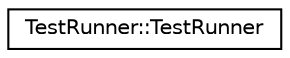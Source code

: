 digraph "Graphical Class Hierarchy"
{
 // INTERACTIVE_SVG=YES
 // LATEX_PDF_SIZE
  edge [fontname="Helvetica",fontsize="10",labelfontname="Helvetica",labelfontsize="10"];
  node [fontname="Helvetica",fontsize="10",shape=record];
  rankdir="LR";
  Node0 [label="TestRunner::TestRunner",height=0.2,width=0.4,color="black", fillcolor="white", style="filled",URL="$dc/dbd/classTestRunner_1_1TestRunner.html",tooltip="TestRunner class. \"Implements\" a testcase and other settings."];
}
